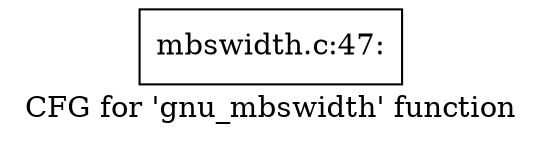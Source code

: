 digraph "CFG for 'gnu_mbswidth' function" {
	label="CFG for 'gnu_mbswidth' function";

	Node0xc874130 [shape=record,label="{mbswidth.c:47:}"];
}

